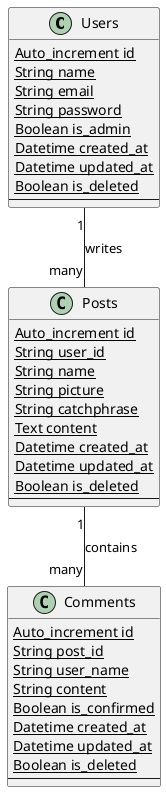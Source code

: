 @startuml class

class Users {
    {static} Auto_increment id
    {static} String name
    {static} String email
    {static} String password
    {static} Boolean is_admin
    {static} Datetime created_at
    {static} Datetime updated_at
    {static} Boolean is_deleted
    ---
}

class Posts {
    {static} Auto_increment id
    {static} String user_id
    {static} String name
    {static} String picture
    {static} String catchphrase
    {static} Text content
    {static} Datetime created_at
    {static} Datetime updated_at
    {static} Boolean is_deleted
    ---
}

class Comments {
    {static} Auto_increment id
    {static} String post_id
    {static} String user_name
    {static} String content
    {static} Boolean is_confirmed
    {static} Datetime created_at
    {static} Datetime updated_at
    {static} Boolean is_deleted
    ---
}

Users "1" -- "many" Posts : writes

Posts "1" -- "many" Comments : contains

@enduml